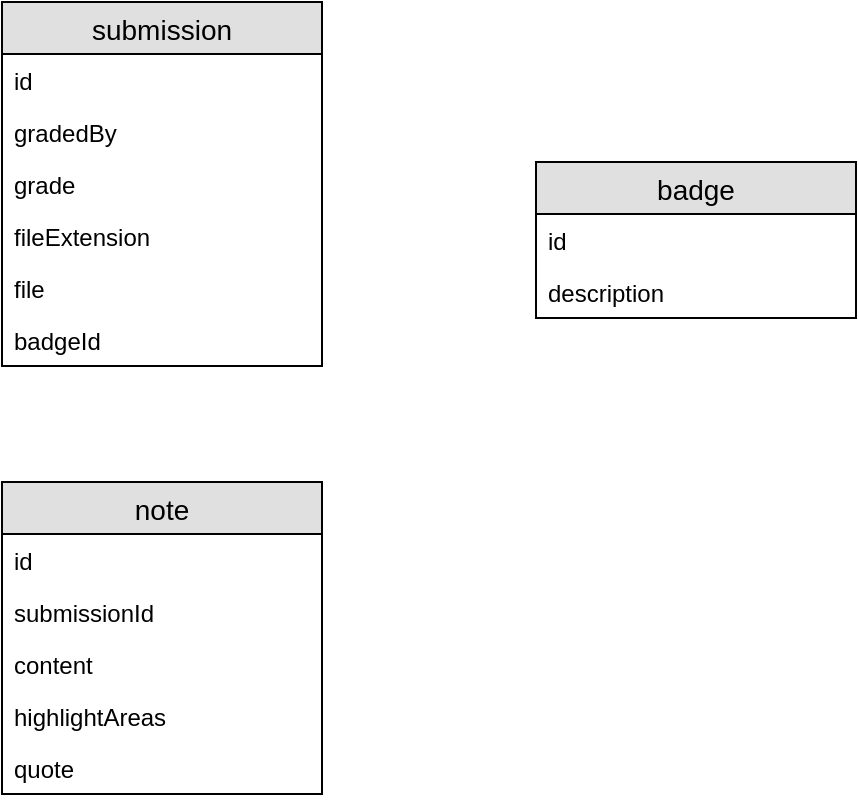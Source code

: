 <mxfile version="12.1.7" type="device" pages="1"><diagram id="9M7HGouGhGcaBpAijKqG" name="Page-1"><mxGraphModel dx="1186" dy="875" grid="1" gridSize="10" guides="1" tooltips="1" connect="1" arrows="1" fold="1" page="1" pageScale="1" pageWidth="827" pageHeight="1169" math="0" shadow="0"><root><mxCell id="0"/><mxCell id="1" parent="0"/><mxCell id="UW22E7kRBmM2L81HW0uz-48" value="submission" style="swimlane;fontStyle=0;childLayout=stackLayout;horizontal=1;startSize=26;fillColor=#e0e0e0;horizontalStack=0;resizeParent=1;resizeParentMax=0;resizeLast=0;collapsible=1;marginBottom=0;swimlaneFillColor=#ffffff;align=center;fontSize=14;" parent="1" vertex="1"><mxGeometry x="253" y="160" width="160" height="182" as="geometry"/></mxCell><mxCell id="UW22E7kRBmM2L81HW0uz-49" value="id" style="text;strokeColor=none;fillColor=none;spacingLeft=4;spacingRight=4;overflow=hidden;rotatable=0;points=[[0,0.5],[1,0.5]];portConstraint=eastwest;fontSize=12;" parent="UW22E7kRBmM2L81HW0uz-48" vertex="1"><mxGeometry y="26" width="160" height="26" as="geometry"/></mxCell><mxCell id="hipgeJb299juRo-40Jbe-7" value="gradedBy" style="text;strokeColor=none;fillColor=none;spacingLeft=4;spacingRight=4;overflow=hidden;rotatable=0;points=[[0,0.5],[1,0.5]];portConstraint=eastwest;fontSize=12;" parent="UW22E7kRBmM2L81HW0uz-48" vertex="1"><mxGeometry y="52" width="160" height="26" as="geometry"/></mxCell><mxCell id="yq9rUIAZdd-ASlxulGNy-2" value="grade" style="text;strokeColor=none;fillColor=none;spacingLeft=4;spacingRight=4;overflow=hidden;rotatable=0;points=[[0,0.5],[1,0.5]];portConstraint=eastwest;fontSize=12;" vertex="1" parent="UW22E7kRBmM2L81HW0uz-48"><mxGeometry y="78" width="160" height="26" as="geometry"/></mxCell><mxCell id="UW22E7kRBmM2L81HW0uz-65" value="fileExtension" style="text;strokeColor=none;fillColor=none;spacingLeft=4;spacingRight=4;overflow=hidden;rotatable=0;points=[[0,0.5],[1,0.5]];portConstraint=eastwest;fontSize=12;" parent="UW22E7kRBmM2L81HW0uz-48" vertex="1"><mxGeometry y="104" width="160" height="26" as="geometry"/></mxCell><mxCell id="UW22E7kRBmM2L81HW0uz-50" value="file" style="text;strokeColor=none;fillColor=none;spacingLeft=4;spacingRight=4;overflow=hidden;rotatable=0;points=[[0,0.5],[1,0.5]];portConstraint=eastwest;fontSize=12;" parent="UW22E7kRBmM2L81HW0uz-48" vertex="1"><mxGeometry y="130" width="160" height="26" as="geometry"/></mxCell><mxCell id="yq9rUIAZdd-ASlxulGNy-1" value="badgeId" style="text;strokeColor=none;fillColor=none;spacingLeft=4;spacingRight=4;overflow=hidden;rotatable=0;points=[[0,0.5],[1,0.5]];portConstraint=eastwest;fontSize=12;" vertex="1" parent="UW22E7kRBmM2L81HW0uz-48"><mxGeometry y="156" width="160" height="26" as="geometry"/></mxCell><mxCell id="hipgeJb299juRo-40Jbe-1" value="note" style="swimlane;fontStyle=0;childLayout=stackLayout;horizontal=1;startSize=26;fillColor=#e0e0e0;horizontalStack=0;resizeParent=1;resizeParentMax=0;resizeLast=0;collapsible=1;marginBottom=0;swimlaneFillColor=#ffffff;align=center;fontSize=14;" parent="1" vertex="1"><mxGeometry x="253" y="400" width="160" height="156" as="geometry"/></mxCell><mxCell id="hipgeJb299juRo-40Jbe-2" value="id" style="text;strokeColor=none;fillColor=none;spacingLeft=4;spacingRight=4;overflow=hidden;rotatable=0;points=[[0,0.5],[1,0.5]];portConstraint=eastwest;fontSize=12;" parent="hipgeJb299juRo-40Jbe-1" vertex="1"><mxGeometry y="26" width="160" height="26" as="geometry"/></mxCell><mxCell id="hipgeJb299juRo-40Jbe-6" value="submissionId" style="text;strokeColor=none;fillColor=none;spacingLeft=4;spacingRight=4;overflow=hidden;rotatable=0;points=[[0,0.5],[1,0.5]];portConstraint=eastwest;fontSize=12;" parent="hipgeJb299juRo-40Jbe-1" vertex="1"><mxGeometry y="52" width="160" height="26" as="geometry"/></mxCell><mxCell id="hipgeJb299juRo-40Jbe-3" value="content" style="text;strokeColor=none;fillColor=none;spacingLeft=4;spacingRight=4;overflow=hidden;rotatable=0;points=[[0,0.5],[1,0.5]];portConstraint=eastwest;fontSize=12;" parent="hipgeJb299juRo-40Jbe-1" vertex="1"><mxGeometry y="78" width="160" height="26" as="geometry"/></mxCell><mxCell id="hipgeJb299juRo-40Jbe-5" value="highlightAreas" style="text;strokeColor=none;fillColor=none;spacingLeft=4;spacingRight=4;overflow=hidden;rotatable=0;points=[[0,0.5],[1,0.5]];portConstraint=eastwest;fontSize=12;" parent="hipgeJb299juRo-40Jbe-1" vertex="1"><mxGeometry y="104" width="160" height="26" as="geometry"/></mxCell><mxCell id="hipgeJb299juRo-40Jbe-4" value="quote" style="text;strokeColor=none;fillColor=none;spacingLeft=4;spacingRight=4;overflow=hidden;rotatable=0;points=[[0,0.5],[1,0.5]];portConstraint=eastwest;fontSize=12;" parent="hipgeJb299juRo-40Jbe-1" vertex="1"><mxGeometry y="130" width="160" height="26" as="geometry"/></mxCell><mxCell id="yq9rUIAZdd-ASlxulGNy-3" value="badge" style="swimlane;fontStyle=0;childLayout=stackLayout;horizontal=1;startSize=26;fillColor=#e0e0e0;horizontalStack=0;resizeParent=1;resizeParentMax=0;resizeLast=0;collapsible=1;marginBottom=0;swimlaneFillColor=#ffffff;align=center;fontSize=14;" vertex="1" parent="1"><mxGeometry x="520" y="240" width="160" height="78" as="geometry"/></mxCell><mxCell id="yq9rUIAZdd-ASlxulGNy-4" value="id" style="text;strokeColor=none;fillColor=none;spacingLeft=4;spacingRight=4;overflow=hidden;rotatable=0;points=[[0,0.5],[1,0.5]];portConstraint=eastwest;fontSize=12;" vertex="1" parent="yq9rUIAZdd-ASlxulGNy-3"><mxGeometry y="26" width="160" height="26" as="geometry"/></mxCell><mxCell id="yq9rUIAZdd-ASlxulGNy-9" value="description" style="text;strokeColor=none;fillColor=none;spacingLeft=4;spacingRight=4;overflow=hidden;rotatable=0;points=[[0,0.5],[1,0.5]];portConstraint=eastwest;fontSize=12;" vertex="1" parent="yq9rUIAZdd-ASlxulGNy-3"><mxGeometry y="52" width="160" height="26" as="geometry"/></mxCell></root></mxGraphModel></diagram></mxfile>